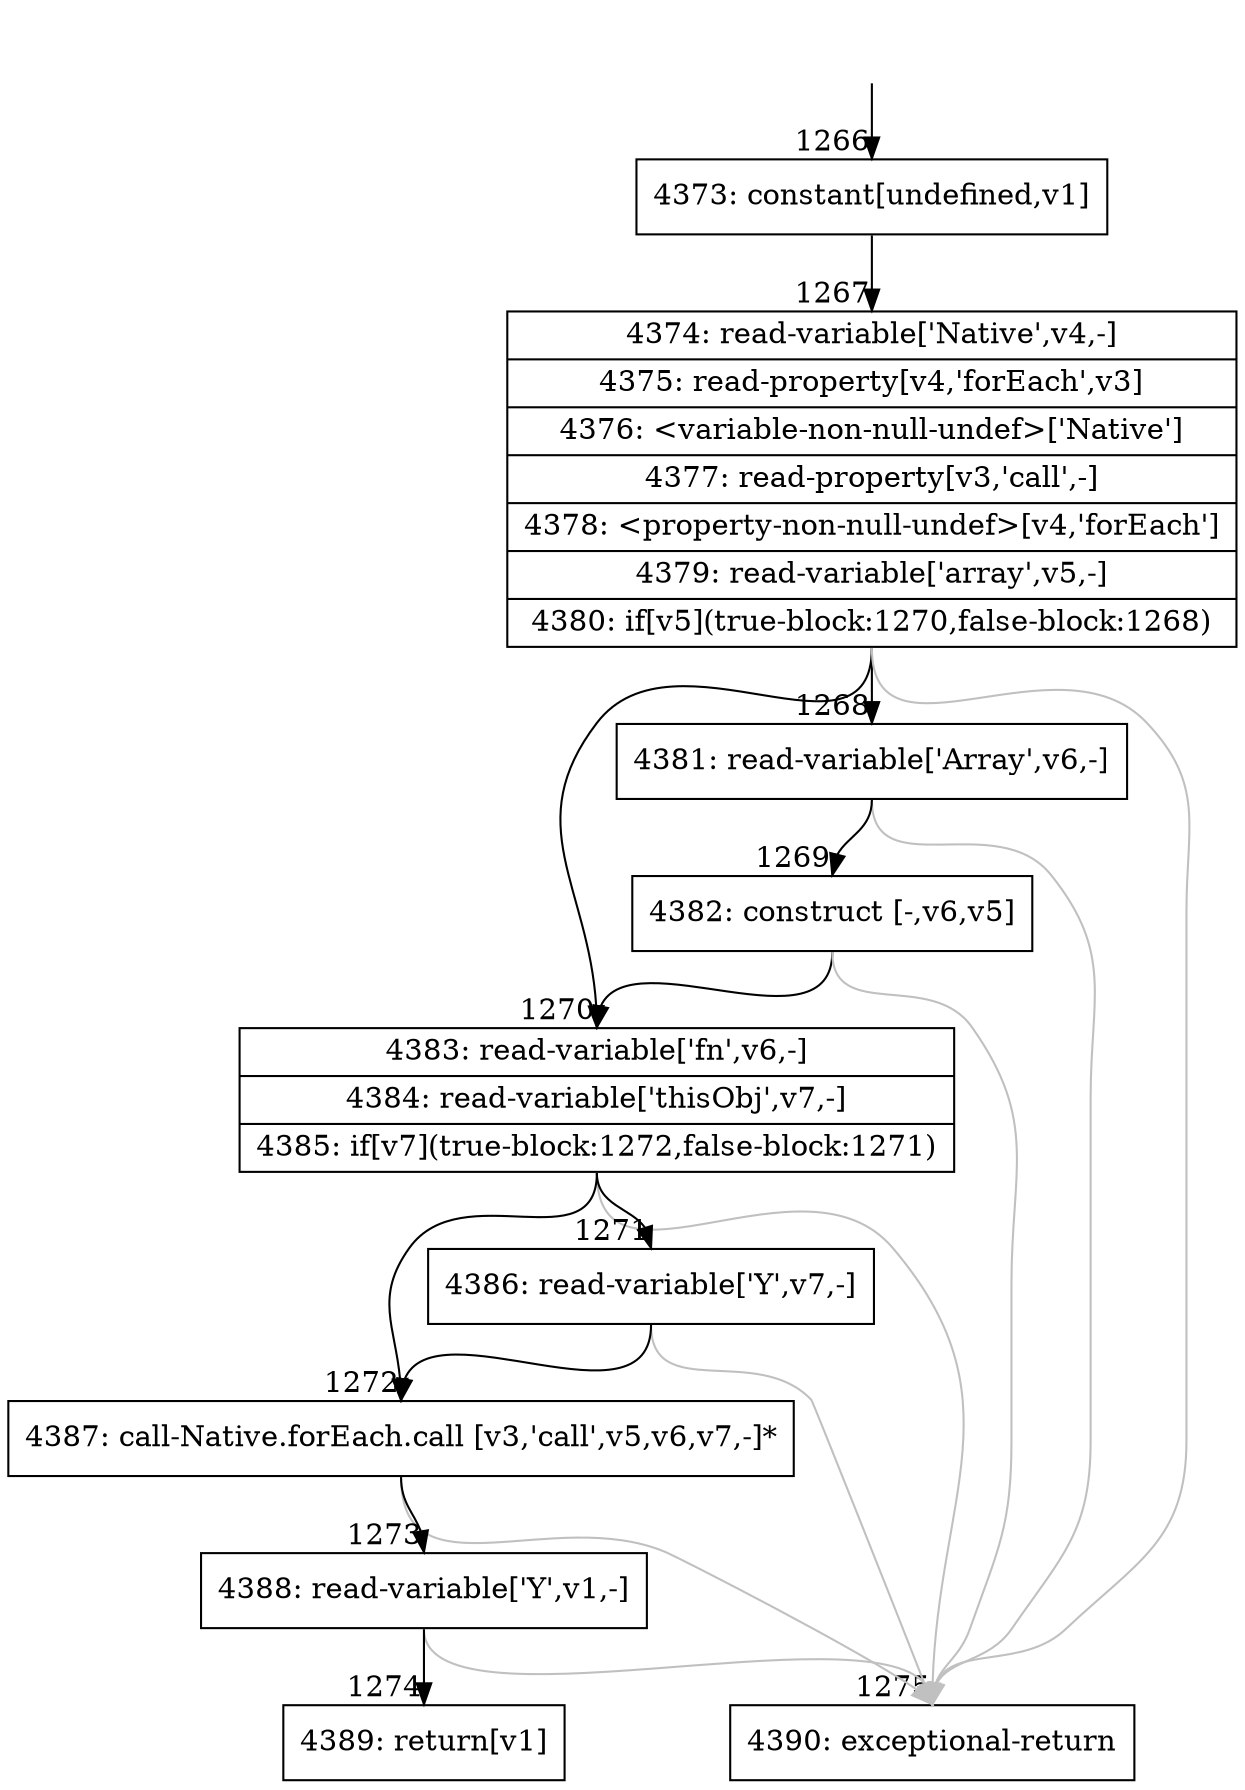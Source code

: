 digraph {
rankdir="TD"
BB_entry70[shape=none,label=""];
BB_entry70 -> BB1266 [tailport=s, headport=n, headlabel="    1266"]
BB1266 [shape=record label="{4373: constant[undefined,v1]}" ] 
BB1266 -> BB1267 [tailport=s, headport=n, headlabel="      1267"]
BB1267 [shape=record label="{4374: read-variable['Native',v4,-]|4375: read-property[v4,'forEach',v3]|4376: \<variable-non-null-undef\>['Native']|4377: read-property[v3,'call',-]|4378: \<property-non-null-undef\>[v4,'forEach']|4379: read-variable['array',v5,-]|4380: if[v5](true-block:1270,false-block:1268)}" ] 
BB1267 -> BB1270 [tailport=s, headport=n, headlabel="      1270"]
BB1267 -> BB1268 [tailport=s, headport=n, headlabel="      1268"]
BB1267 -> BB1275 [tailport=s, headport=n, color=gray, headlabel="      1275"]
BB1268 [shape=record label="{4381: read-variable['Array',v6,-]}" ] 
BB1268 -> BB1269 [tailport=s, headport=n, headlabel="      1269"]
BB1268 -> BB1275 [tailport=s, headport=n, color=gray]
BB1269 [shape=record label="{4382: construct [-,v6,v5]}" ] 
BB1269 -> BB1270 [tailport=s, headport=n]
BB1269 -> BB1275 [tailport=s, headport=n, color=gray]
BB1270 [shape=record label="{4383: read-variable['fn',v6,-]|4384: read-variable['thisObj',v7,-]|4385: if[v7](true-block:1272,false-block:1271)}" ] 
BB1270 -> BB1272 [tailport=s, headport=n, headlabel="      1272"]
BB1270 -> BB1271 [tailport=s, headport=n, headlabel="      1271"]
BB1270 -> BB1275 [tailport=s, headport=n, color=gray]
BB1271 [shape=record label="{4386: read-variable['Y',v7,-]}" ] 
BB1271 -> BB1272 [tailport=s, headport=n]
BB1271 -> BB1275 [tailport=s, headport=n, color=gray]
BB1272 [shape=record label="{4387: call-Native.forEach.call [v3,'call',v5,v6,v7,-]*}" ] 
BB1272 -> BB1273 [tailport=s, headport=n, headlabel="      1273"]
BB1272 -> BB1275 [tailport=s, headport=n, color=gray]
BB1273 [shape=record label="{4388: read-variable['Y',v1,-]}" ] 
BB1273 -> BB1274 [tailport=s, headport=n, headlabel="      1274"]
BB1273 -> BB1275 [tailport=s, headport=n, color=gray]
BB1274 [shape=record label="{4389: return[v1]}" ] 
BB1275 [shape=record label="{4390: exceptional-return}" ] 
//#$~ 2059
}
